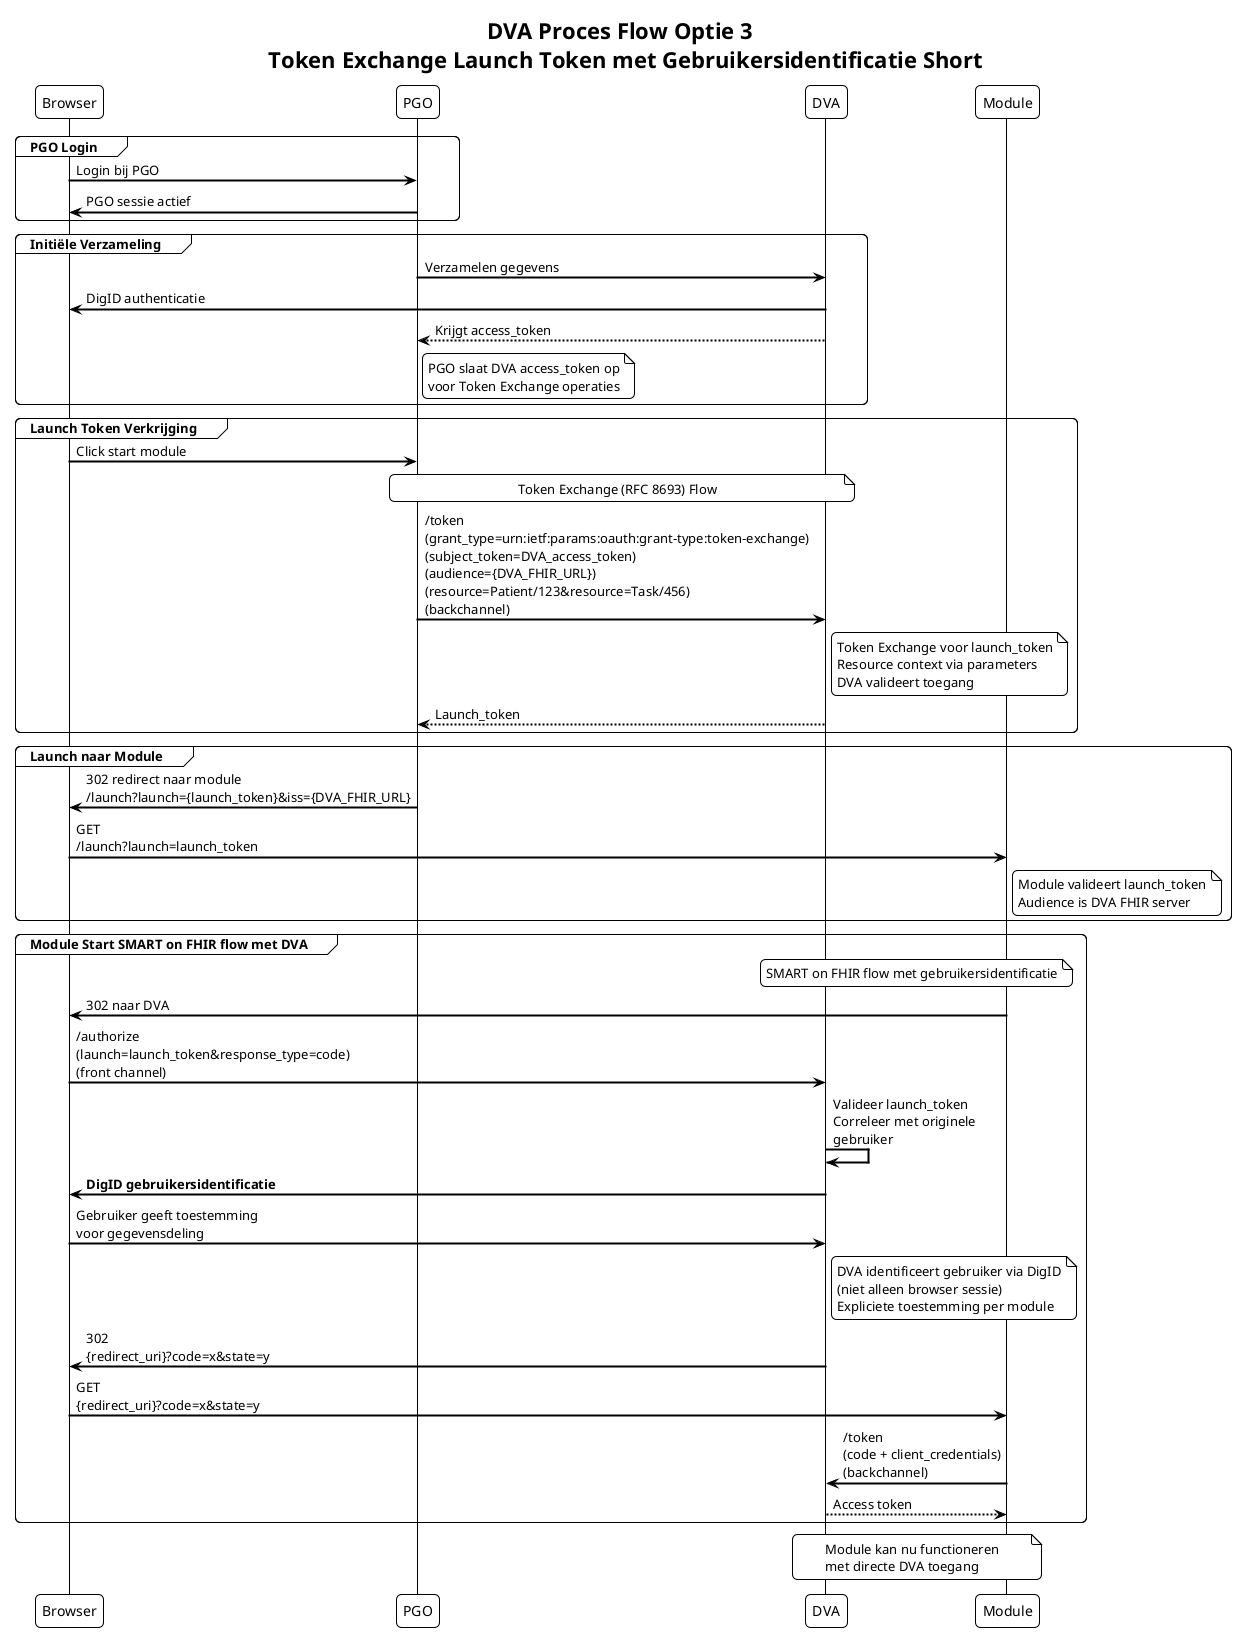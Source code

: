 @startuml
title DVA Proces Flow Optie 3 \n Token Exchange Launch Token met Gebruikersidentificatie Short
!theme plain
skinparam backgroundColor white
skinparam sequenceArrowThickness 2
skinparam roundcorner 10
skinparam maxMessageSize 200

participant "Browser" as BR
participant "PGO" as PGO
participant "DVA" as DVA
participant "Module" as MOD

group PGO Login
BR -> PGO : Login bij PGO
PGO -> BR : PGO sessie actief
end

group Initiële Verzameling
PGO -> DVA : Verzamelen gegevens
DVA -> BR: DigID authenticatie
DVA --> PGO : Krijgt access_token
note right of PGO
PGO slaat DVA access_token op
voor Token Exchange operaties
end note
end

group Launch Token Verkrijging
BR -> PGO : Click start module
note over PGO, DVA : Token Exchange (RFC 8693) Flow
PGO -> DVA : /token\n(grant_type=urn:ietf:params:oauth:grant-type:token-exchange)\n(subject_token=DVA_access_token)\n(audience={DVA_FHIR_URL})\n(resource=Patient/123&resource=Task/456)\n(backchannel)
note right of DVA
Token Exchange voor launch_token
Resource context via parameters
DVA valideert toegang
end note
DVA --> PGO : Launch_token
end

group Launch naar Module
PGO -> BR : 302 redirect naar module\n/launch?launch={launch_token}&iss={DVA_FHIR_URL}
BR -> MOD : GET /launch?launch=launch_token
note right of MOD
Module valideert launch_token
Audience is DVA FHIR server
end note
end

group Module Start SMART on FHIR flow met DVA
note over MOD, DVA : SMART on FHIR flow met gebruikersidentificatie

MOD -> BR : 302 naar DVA
BR -> DVA : /authorize\n(launch=launch_token&response_type=code)\n(front channel)
DVA -> DVA : Valideer launch_token\nCorreleer met originele gebruiker
DVA -> BR : **DigID gebruikersidentificatie**
BR -> DVA : Gebruiker geeft toestemming\nvoor gegevensdeling
note right of DVA
DVA identificeert gebruiker via DigID
(niet alleen browser sessie)
Expliciete toestemming per module
end note
DVA -> BR : 302 {redirect_uri}?code=x&state=y
BR -> MOD : GET {redirect_uri}?code=x&state=y

MOD -> DVA : /token\n(code + client_credentials)\n(backchannel)
DVA --> MOD : Access token
end

note over MOD, DVA : Module kan nu functioneren\nmet directe DVA toegang

@enduml